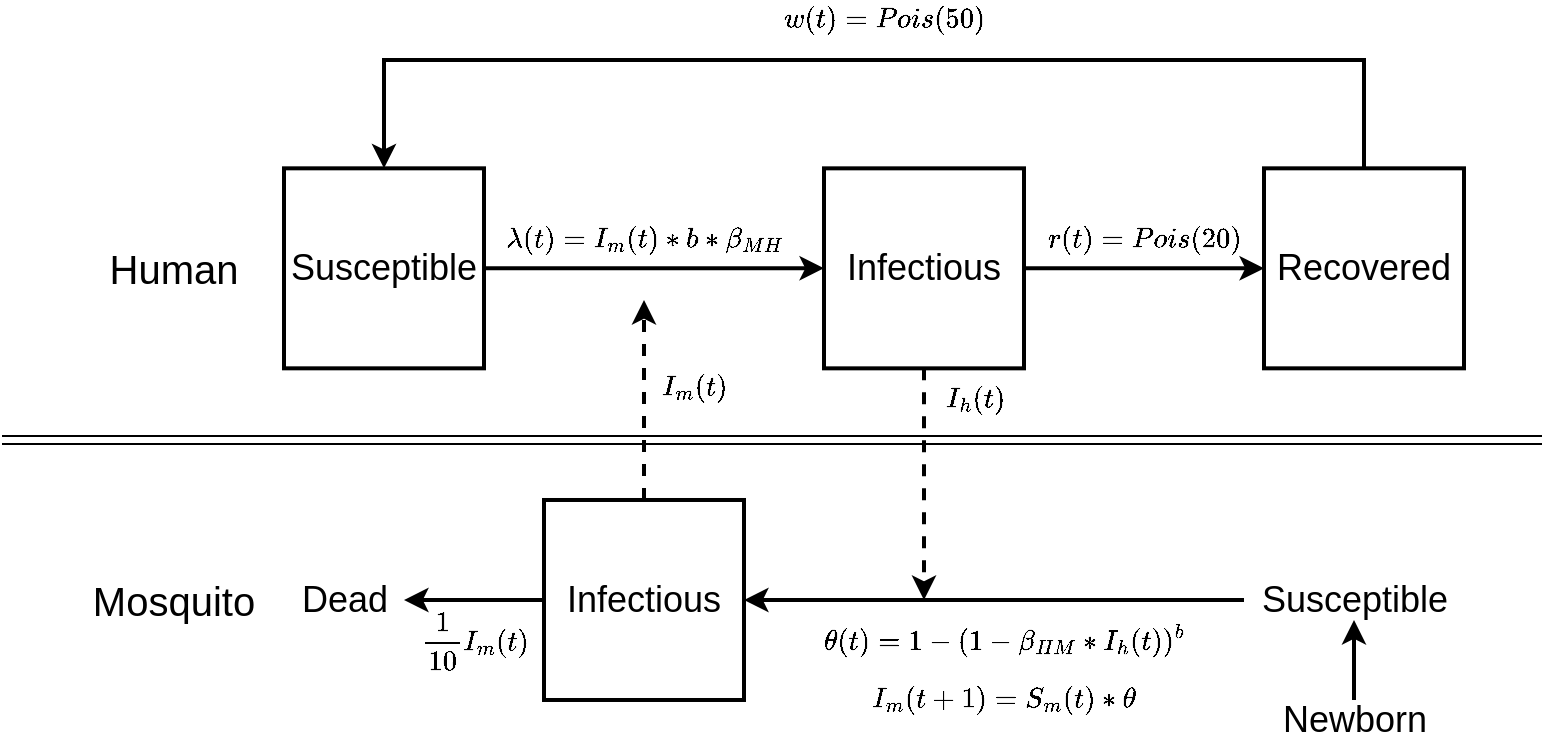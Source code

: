 <mxfile version="13.1.5" type="device"><diagram id="QHoZbo7GYNLCDRuxF5WF" name="Page-1"><mxGraphModel dx="1019" dy="574" grid="1" gridSize="10" guides="1" tooltips="1" connect="1" arrows="1" fold="1" page="1" pageScale="1" pageWidth="827" pageHeight="1169" math="1" shadow="0"><root><mxCell id="0"/><mxCell id="1" parent="0"/><mxCell id="oBRX9lJc2kSj5XEYrEsv-20" style="edgeStyle=orthogonalEdgeStyle;rounded=0;orthogonalLoop=1;jettySize=auto;html=1;fontSize=18;strokeWidth=2;" parent="1" source="oBRX9lJc2kSj5XEYrEsv-21" target="oBRX9lJc2kSj5XEYrEsv-24" edge="1"><mxGeometry relative="1" as="geometry"/></mxCell><mxCell id="oBRX9lJc2kSj5XEYrEsv-21" value="Susceptible" style="whiteSpace=wrap;html=1;aspect=fixed;fontSize=18;strokeWidth=2;" parent="1" vertex="1"><mxGeometry x="170" y="284.167" width="100" height="100" as="geometry"/></mxCell><mxCell id="oBRX9lJc2kSj5XEYrEsv-22" style="edgeStyle=orthogonalEdgeStyle;rounded=0;orthogonalLoop=1;jettySize=auto;html=1;fontSize=18;strokeWidth=2;" parent="1" source="oBRX9lJc2kSj5XEYrEsv-24" target="oBRX9lJc2kSj5XEYrEsv-26" edge="1"><mxGeometry relative="1" as="geometry"/></mxCell><mxCell id="ynuInWWac4b4XnpQeviB-49" style="edgeStyle=orthogonalEdgeStyle;rounded=0;orthogonalLoop=1;jettySize=auto;html=1;dashed=1;strokeWidth=2;" parent="1" source="oBRX9lJc2kSj5XEYrEsv-24" edge="1"><mxGeometry relative="1" as="geometry"><mxPoint x="490" y="500" as="targetPoint"/></mxGeometry></mxCell><mxCell id="oBRX9lJc2kSj5XEYrEsv-24" value="Infectious" style="whiteSpace=wrap;html=1;aspect=fixed;fontSize=18;strokeWidth=2;" parent="1" vertex="1"><mxGeometry x="440" y="284.17" width="100" height="100" as="geometry"/></mxCell><mxCell id="oBRX9lJc2kSj5XEYrEsv-25" style="edgeStyle=orthogonalEdgeStyle;rounded=0;orthogonalLoop=1;jettySize=auto;html=1;exitX=0.5;exitY=0;exitDx=0;exitDy=0;entryX=0.5;entryY=0;entryDx=0;entryDy=0;strokeWidth=2;" parent="1" source="oBRX9lJc2kSj5XEYrEsv-26" target="oBRX9lJc2kSj5XEYrEsv-21" edge="1"><mxGeometry relative="1" as="geometry"><Array as="points"><mxPoint x="590" y="230"/><mxPoint x="238" y="230"/></Array></mxGeometry></mxCell><mxCell id="oBRX9lJc2kSj5XEYrEsv-26" value="Recovered" style="whiteSpace=wrap;html=1;aspect=fixed;fontSize=18;strokeWidth=2;" parent="1" vertex="1"><mxGeometry x="660" y="284.167" width="100" height="100" as="geometry"/></mxCell><mxCell id="oBRX9lJc2kSj5XEYrEsv-31" value="" style="endArrow=none;html=1;shape=link;" parent="1" edge="1"><mxGeometry width="50" height="50" relative="1" as="geometry"><mxPoint x="29" y="420" as="sourcePoint"/><mxPoint x="799" y="420" as="targetPoint"/></mxGeometry></mxCell><mxCell id="oBRX9lJc2kSj5XEYrEsv-32" value="&lt;font style=&quot;font-size: 20px&quot;&gt;Human&lt;br&gt;&lt;/font&gt;" style="text;html=1;strokeColor=none;fillColor=none;align=center;verticalAlign=middle;whiteSpace=wrap;rounded=0;" parent="1" vertex="1"><mxGeometry x="80" y="318.17" width="70" height="32" as="geometry"/></mxCell><mxCell id="ynuInWWac4b4XnpQeviB-19" value="$$I_m(t)$$" style="text;html=1;align=center;verticalAlign=middle;resizable=0;points=[];autosize=1;" parent="1" vertex="1"><mxGeometry x="340" y="384.17" width="70" height="20" as="geometry"/></mxCell><mxCell id="ynuInWWac4b4XnpQeviB-21" value="$$r(t) = Pois(20)$$" style="text;html=1;align=center;verticalAlign=middle;resizable=0;points=[];autosize=1;" parent="1" vertex="1"><mxGeometry x="540" y="310" width="120" height="20" as="geometry"/></mxCell><mxCell id="ynuInWWac4b4XnpQeviB-22" value="$$w(t) = Pois(50)$$" style="text;html=1;align=center;verticalAlign=middle;resizable=0;points=[];autosize=1;" parent="1" vertex="1"><mxGeometry x="410" y="200" width="120" height="20" as="geometry"/></mxCell><mxCell id="ynuInWWac4b4XnpQeviB-38" value="$$\lambda(t) = I_{m}(t) * b * \beta_{MH}$$" style="text;html=1;align=center;verticalAlign=middle;resizable=0;points=[];autosize=1;" parent="1" vertex="1"><mxGeometry x="230" y="310" width="240" height="20" as="geometry"/></mxCell><mxCell id="ynuInWWac4b4XnpQeviB-50" value="$$ I_h(t)$$" style="text;html=1;align=center;verticalAlign=middle;resizable=0;points=[];autosize=1;" parent="1" vertex="1"><mxGeometry x="480" y="390" width="70" height="20" as="geometry"/></mxCell><mxCell id="-gqXvjUFUuQbSgL9PM5T-1" style="edgeStyle=orthogonalEdgeStyle;rounded=0;orthogonalLoop=1;jettySize=auto;html=1;strokeWidth=2;" edge="1" parent="1" source="-gqXvjUFUuQbSgL9PM5T-2" target="-gqXvjUFUuQbSgL9PM5T-7"><mxGeometry relative="1" as="geometry"/></mxCell><mxCell id="-gqXvjUFUuQbSgL9PM5T-13" style="edgeStyle=orthogonalEdgeStyle;rounded=0;orthogonalLoop=1;jettySize=auto;html=1;strokeWidth=2;dashed=1;" edge="1" parent="1" source="-gqXvjUFUuQbSgL9PM5T-2"><mxGeometry relative="1" as="geometry"><mxPoint x="350" y="350" as="targetPoint"/></mxGeometry></mxCell><mxCell id="-gqXvjUFUuQbSgL9PM5T-2" value="Infectious" style="whiteSpace=wrap;html=1;aspect=fixed;fontSize=18;strokeWidth=2;" vertex="1" parent="1"><mxGeometry x="300" y="449.997" width="100" height="100" as="geometry"/></mxCell><mxCell id="-gqXvjUFUuQbSgL9PM5T-3" value="&lt;font style=&quot;font-size: 20px&quot;&gt;Mosquito&lt;/font&gt;" style="text;html=1;strokeColor=none;fillColor=none;align=center;verticalAlign=middle;whiteSpace=wrap;rounded=0;" vertex="1" parent="1"><mxGeometry x="80" y="484" width="70" height="32" as="geometry"/></mxCell><mxCell id="-gqXvjUFUuQbSgL9PM5T-4" value="&lt;div style=&quot;text-align: left&quot;&gt;&lt;span&gt;$$I_m(t+1) = S_m(t) * \theta $$&lt;/span&gt;&lt;/div&gt;" style="text;html=1;align=center;verticalAlign=middle;resizable=0;points=[];autosize=1;" vertex="1" parent="1"><mxGeometry x="440" y="540" width="180" height="20" as="geometry"/></mxCell><mxCell id="-gqXvjUFUuQbSgL9PM5T-5" value="$$\frac{1}{10}I_m(t)$$" style="text;html=1;align=center;verticalAlign=middle;resizable=0;points=[];autosize=1;" vertex="1" parent="1"><mxGeometry x="200" y="510" width="130" height="20" as="geometry"/></mxCell><mxCell id="-gqXvjUFUuQbSgL9PM5T-6" value="&lt;div style=&quot;text-align: left&quot;&gt;&lt;span&gt;$$\theta(t) = 1 - (1 - \beta_{HM} * I_h(t))^{b}&amp;nbsp;$$&lt;/span&gt;&lt;/div&gt;" style="text;html=1;align=center;verticalAlign=middle;resizable=0;points=[];autosize=1;" vertex="1" parent="1"><mxGeometry x="400" y="510" width="260" height="20" as="geometry"/></mxCell><mxCell id="-gqXvjUFUuQbSgL9PM5T-7" value="&lt;font style=&quot;font-size: 18px&quot;&gt;Dead&lt;/font&gt;" style="text;html=1;align=center;verticalAlign=middle;resizable=0;points=[];autosize=1;" vertex="1" parent="1"><mxGeometry x="170" y="490" width="60" height="20" as="geometry"/></mxCell><mxCell id="-gqXvjUFUuQbSgL9PM5T-8" style="edgeStyle=orthogonalEdgeStyle;rounded=0;orthogonalLoop=1;jettySize=auto;html=1;strokeWidth=2;" edge="1" parent="1" source="-gqXvjUFUuQbSgL9PM5T-9" target="-gqXvjUFUuQbSgL9PM5T-11"><mxGeometry relative="1" as="geometry"/></mxCell><mxCell id="-gqXvjUFUuQbSgL9PM5T-9" value="&lt;span style=&quot;font-size: 18px&quot;&gt;Newborn&lt;br&gt;&lt;/span&gt;" style="text;html=1;align=center;verticalAlign=middle;resizable=0;points=[];autosize=1;" vertex="1" parent="1"><mxGeometry x="660" y="550" width="90" height="20" as="geometry"/></mxCell><mxCell id="-gqXvjUFUuQbSgL9PM5T-10" style="edgeStyle=orthogonalEdgeStyle;rounded=0;orthogonalLoop=1;jettySize=auto;html=1;strokeWidth=2;" edge="1" parent="1" source="-gqXvjUFUuQbSgL9PM5T-11" target="-gqXvjUFUuQbSgL9PM5T-2"><mxGeometry relative="1" as="geometry"/></mxCell><mxCell id="-gqXvjUFUuQbSgL9PM5T-11" value="&lt;span style=&quot;font-size: 18px&quot;&gt;Susceptible&lt;br&gt;&lt;/span&gt;" style="text;html=1;align=center;verticalAlign=middle;resizable=0;points=[];autosize=1;" vertex="1" parent="1"><mxGeometry x="650" y="490" width="110" height="20" as="geometry"/></mxCell></root></mxGraphModel></diagram></mxfile>